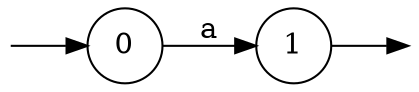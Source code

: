 /* Origins.
    node [shape = box, style = rounded]
    0 [label = "0"]
    1 [label = "1"]
*/
/* Origins.
    node [shape = box, style = rounded]
    0 [label = "0"]
    1 [label = "1"]
*/
digraph
{
  vcsn_context = "lal_char(ab)_b"
  rankdir = LR
  {
    node [style = invis, shape = none, label = "", width = 0, height = 0]
    I0
    F1
  }
  {
    node [shape = circle]
    0
    1
  }
  I0 -> 0
  0 -> 1 [label = "a"]
  1 -> F1
}
